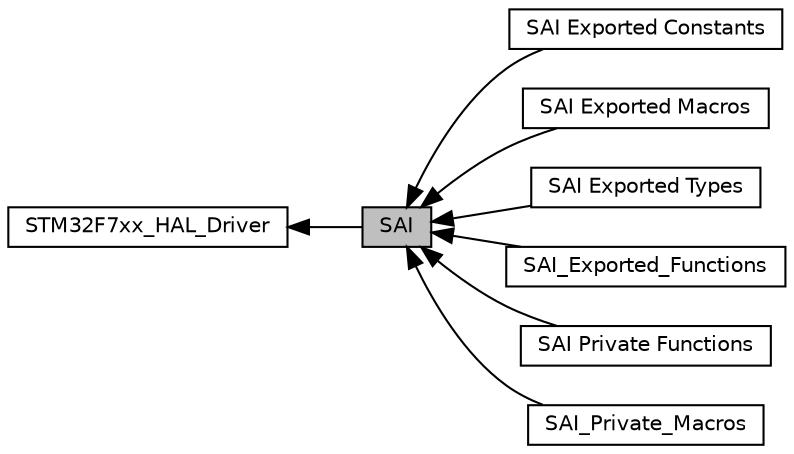digraph "SAI"
{
  edge [fontname="Helvetica",fontsize="10",labelfontname="Helvetica",labelfontsize="10"];
  node [fontname="Helvetica",fontsize="10",shape=record];
  rankdir=LR;
  Node0 [label="SAI",height=0.2,width=0.4,color="black", fillcolor="grey75", style="filled", fontcolor="black"];
  Node3 [label="SAI Exported Constants",height=0.2,width=0.4,color="black", fillcolor="white", style="filled",URL="$group___s_a_i___exported___constants.html"];
  Node4 [label="SAI Exported Macros",height=0.2,width=0.4,color="black", fillcolor="white", style="filled",URL="$group___s_a_i___exported___macros.html",tooltip="macros to handle interrupts and specific configurations "];
  Node1 [label="STM32F7xx_HAL_Driver",height=0.2,width=0.4,color="black", fillcolor="white", style="filled",URL="$group___s_t_m32_f7xx___h_a_l___driver.html"];
  Node2 [label="SAI Exported Types",height=0.2,width=0.4,color="black", fillcolor="white", style="filled",URL="$group___s_a_i___exported___types.html"];
  Node6 [label="SAI_Exported_Functions",height=0.2,width=0.4,color="black", fillcolor="white", style="filled",URL="$group___s_a_i___exported___functions.html"];
  Node5 [label="SAI Private Functions",height=0.2,width=0.4,color="black", fillcolor="white", style="filled",URL="$group___s_a_i___private___functions.html"];
  Node7 [label="SAI_Private_Macros",height=0.2,width=0.4,color="black", fillcolor="white", style="filled",URL="$group___s_a_i___private___macros.html"];
  Node1->Node0 [shape=plaintext, dir="back", style="solid"];
  Node0->Node2 [shape=plaintext, dir="back", style="solid"];
  Node0->Node3 [shape=plaintext, dir="back", style="solid"];
  Node0->Node4 [shape=plaintext, dir="back", style="solid"];
  Node0->Node5 [shape=plaintext, dir="back", style="solid"];
  Node0->Node6 [shape=plaintext, dir="back", style="solid"];
  Node0->Node7 [shape=plaintext, dir="back", style="solid"];
}
